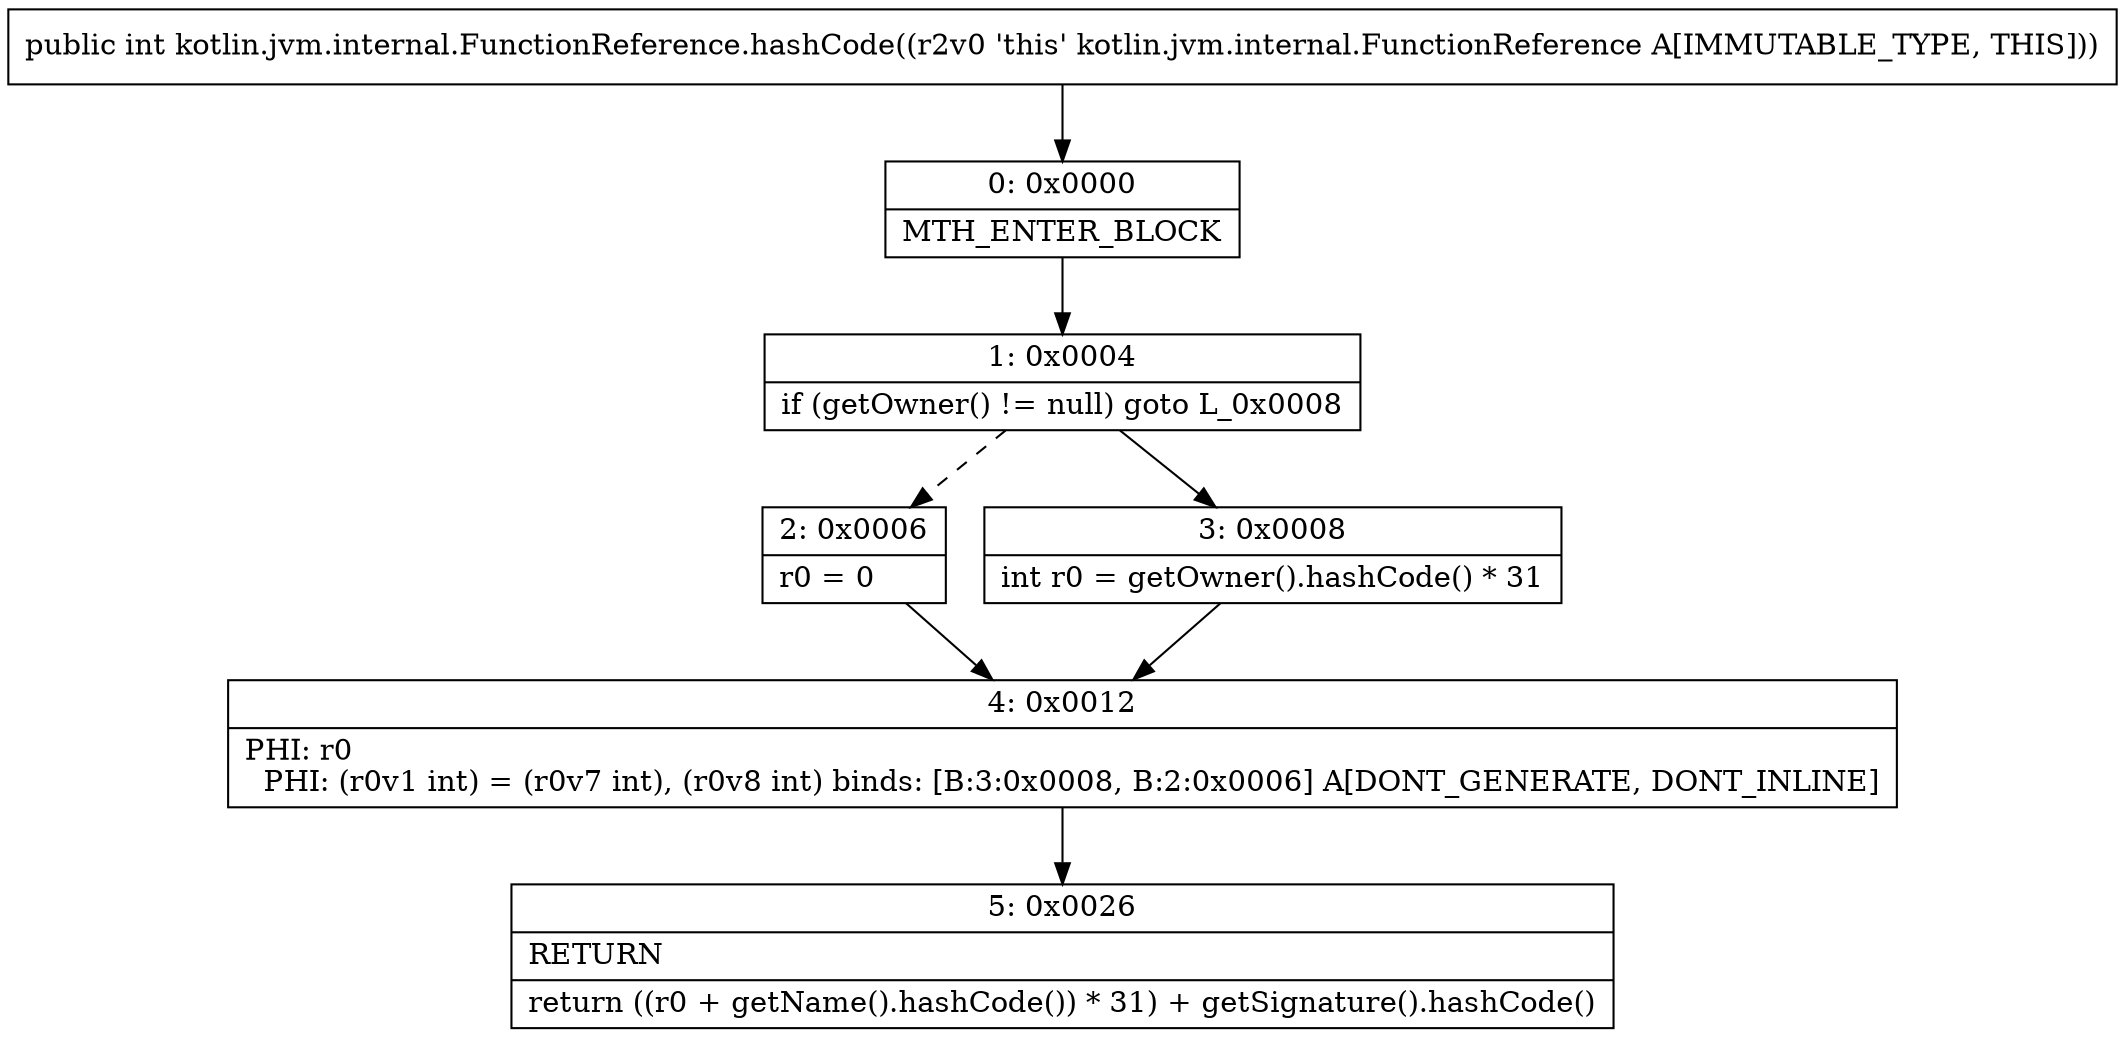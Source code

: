 digraph "CFG forkotlin.jvm.internal.FunctionReference.hashCode()I" {
Node_0 [shape=record,label="{0\:\ 0x0000|MTH_ENTER_BLOCK\l}"];
Node_1 [shape=record,label="{1\:\ 0x0004|if (getOwner() != null) goto L_0x0008\l}"];
Node_2 [shape=record,label="{2\:\ 0x0006|r0 = 0\l}"];
Node_3 [shape=record,label="{3\:\ 0x0008|int r0 = getOwner().hashCode() * 31\l}"];
Node_4 [shape=record,label="{4\:\ 0x0012|PHI: r0 \l  PHI: (r0v1 int) = (r0v7 int), (r0v8 int) binds: [B:3:0x0008, B:2:0x0006] A[DONT_GENERATE, DONT_INLINE]\l}"];
Node_5 [shape=record,label="{5\:\ 0x0026|RETURN\l|return ((r0 + getName().hashCode()) * 31) + getSignature().hashCode()\l}"];
MethodNode[shape=record,label="{public int kotlin.jvm.internal.FunctionReference.hashCode((r2v0 'this' kotlin.jvm.internal.FunctionReference A[IMMUTABLE_TYPE, THIS])) }"];
MethodNode -> Node_0;
Node_0 -> Node_1;
Node_1 -> Node_2[style=dashed];
Node_1 -> Node_3;
Node_2 -> Node_4;
Node_3 -> Node_4;
Node_4 -> Node_5;
}

